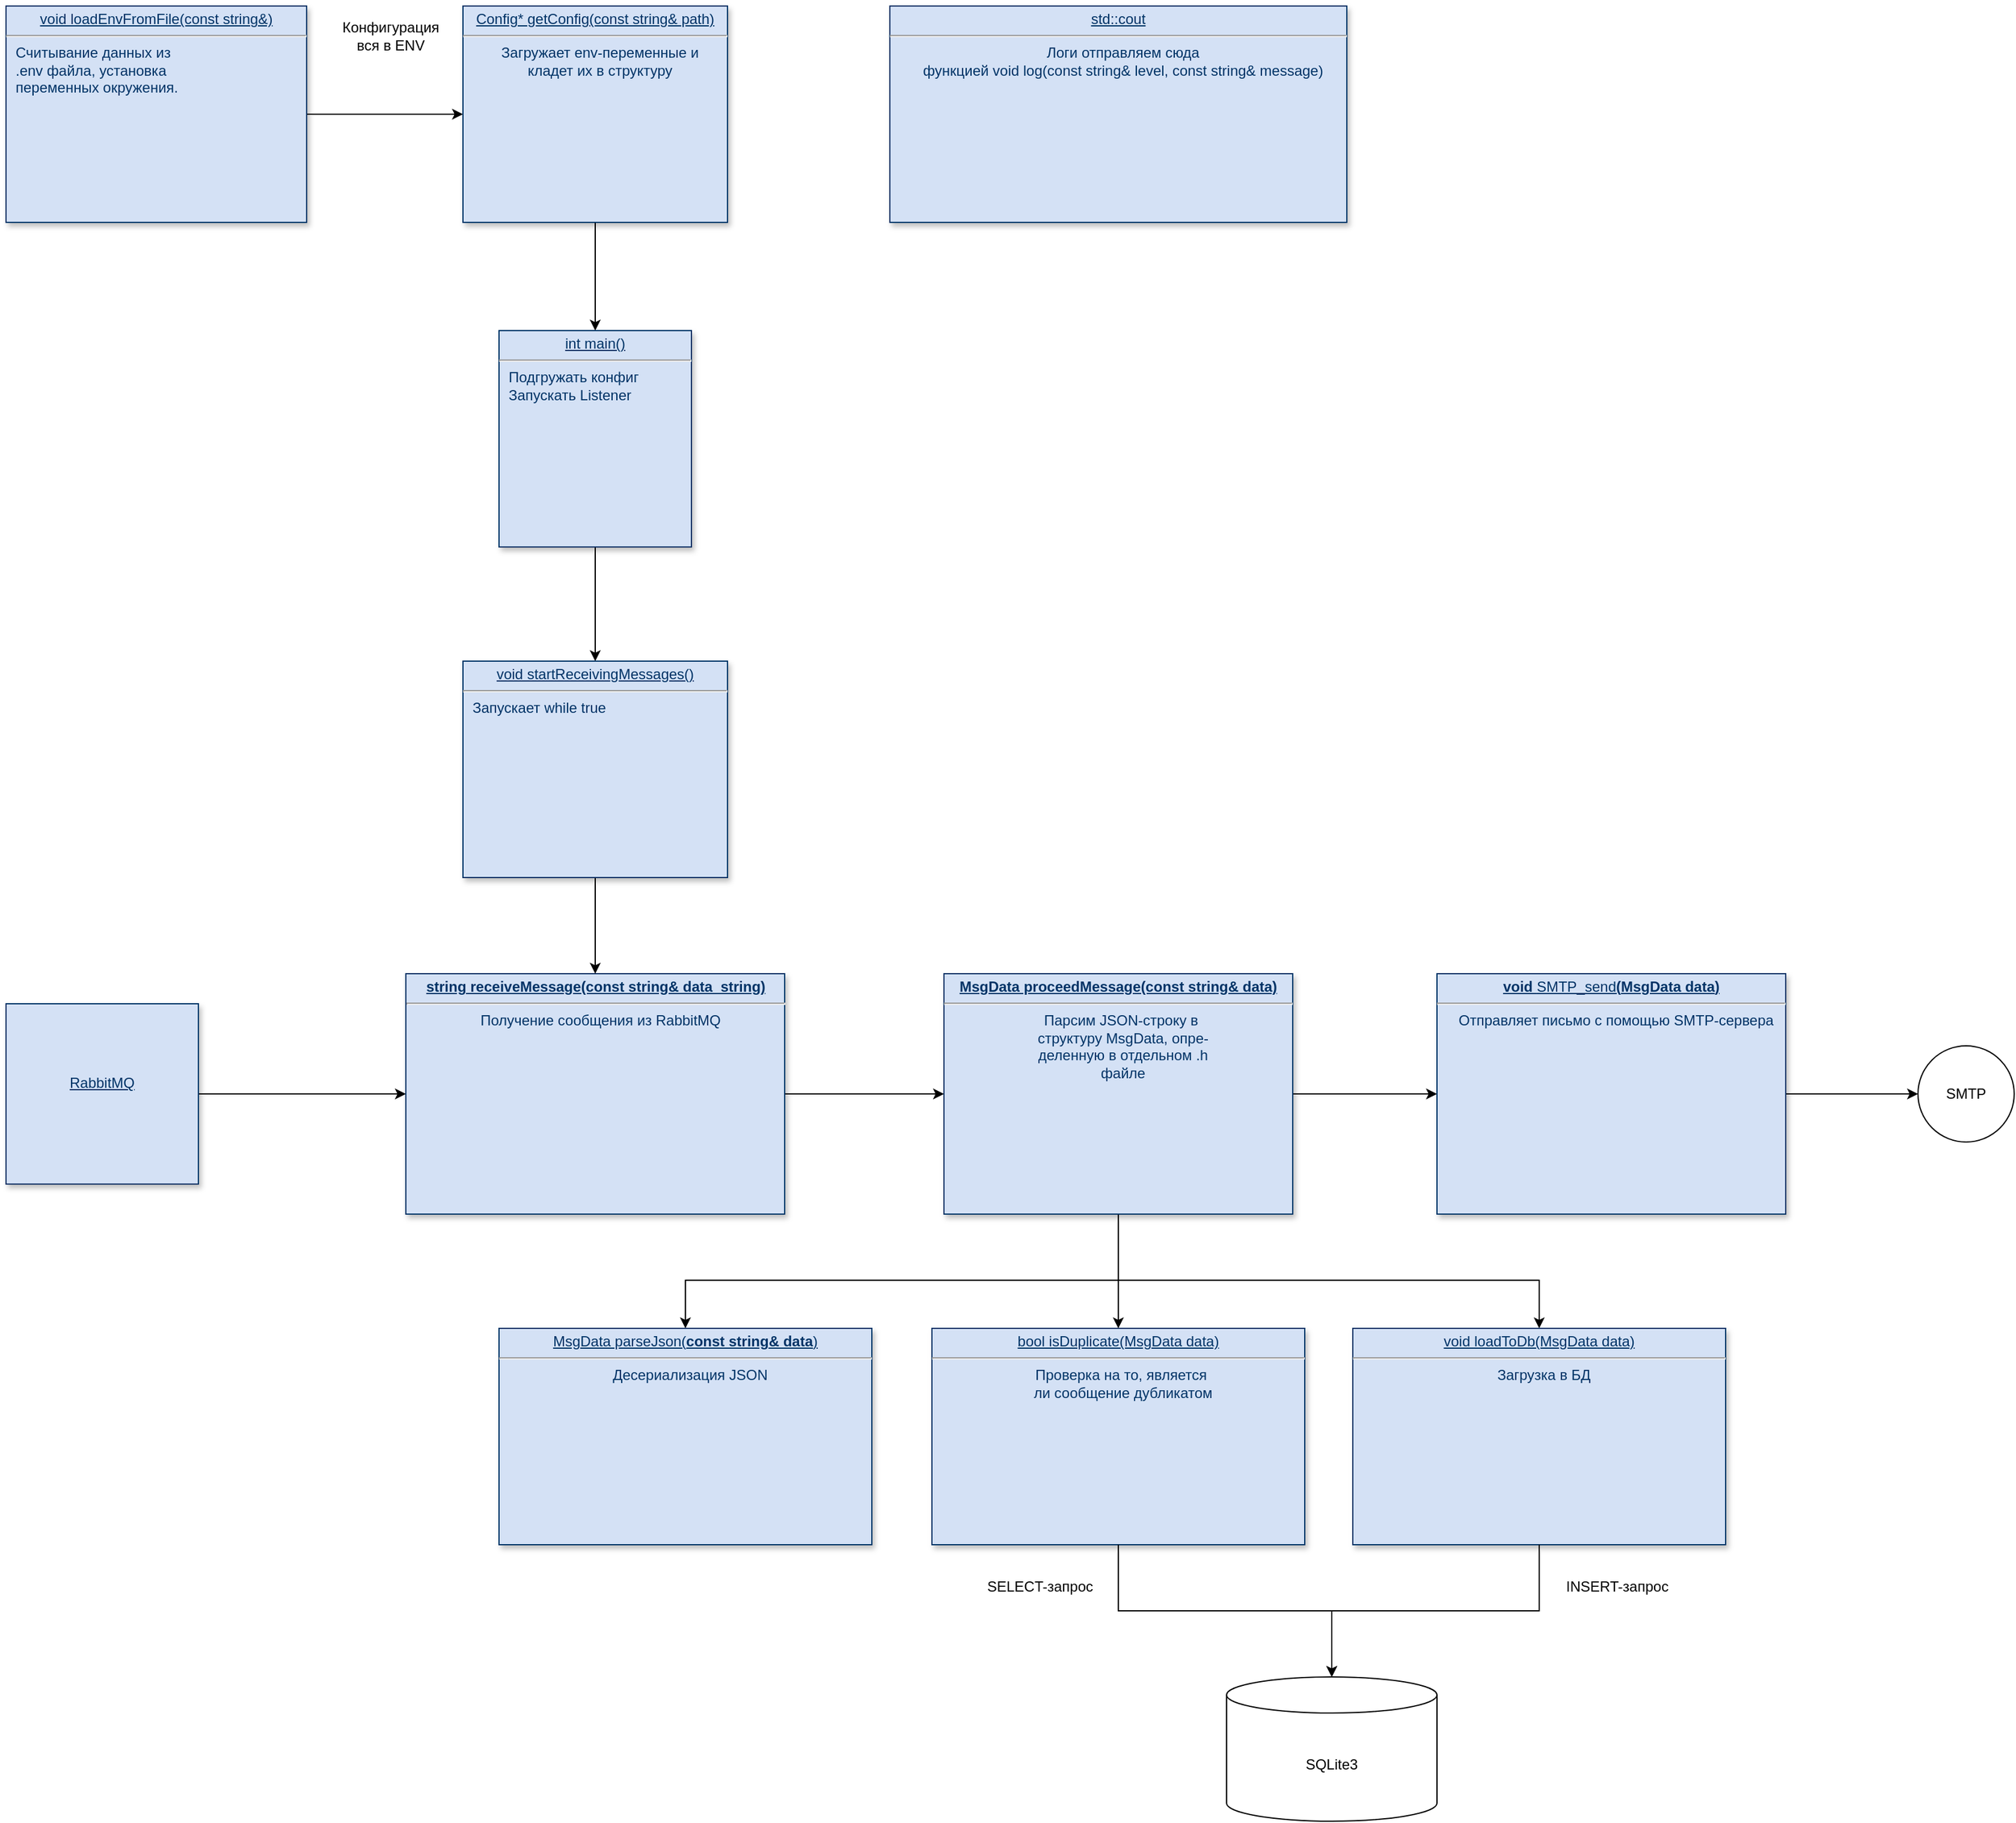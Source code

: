 <mxfile scale="1" border="0" version="26.1.1">
  <diagram name="Страница — 1" id="E7v-GTzRXnYgEKMbvD0S">
    <mxGraphModel dx="1507" dy="1955" grid="1" gridSize="10" guides="1" tooltips="1" connect="1" arrows="1" fold="1" page="1" pageScale="1" pageWidth="827" pageHeight="1169" math="0" shadow="0">
      <root>
        <mxCell id="0" />
        <mxCell id="1" parent="0" />
        <mxCell id="z5Z4VDHnnIjFjv3NGnk5-1" style="edgeStyle=orthogonalEdgeStyle;rounded=0;orthogonalLoop=1;jettySize=auto;html=1;entryX=0;entryY=0.5;entryDx=0;entryDy=0;exitX=1;exitY=0.5;exitDx=0;exitDy=0;" parent="1" source="z5Z4VDHnnIjFjv3NGnk5-2" target="z5Z4VDHnnIjFjv3NGnk5-10" edge="1">
          <mxGeometry relative="1" as="geometry">
            <mxPoint x="1011.92" y="228.0" as="targetPoint" />
            <mxPoint x="800.0" y="100" as="sourcePoint" />
          </mxGeometry>
        </mxCell>
        <mxCell id="z5Z4VDHnnIjFjv3NGnk5-2" value="&lt;p style=&quot;margin: 0px; margin-top: 4px; text-align: center; text-decoration: underline;&quot;&gt;void loadEnvFromFile(const string&amp;amp;)&lt;/p&gt;&lt;hr&gt;&lt;p style=&quot;margin: 0px; margin-left: 8px;&quot;&gt;Считывание данных из&amp;nbsp;&lt;/p&gt;&lt;p style=&quot;margin: 0px; margin-left: 8px;&quot;&gt;.env файла, установка&amp;nbsp;&lt;/p&gt;&lt;p style=&quot;margin: 0px; margin-left: 8px;&quot;&gt;переменных окружения.&lt;/p&gt;" style="verticalAlign=top;align=left;overflow=fill;fontSize=12;fontFamily=Helvetica;html=1;strokeColor=#003366;shadow=1;fillColor=#D4E1F5;fontColor=#003366" parent="1" vertex="1">
          <mxGeometry x="550" y="-100" width="250" height="180" as="geometry" />
        </mxCell>
        <mxCell id="S5xiMd7cjPqKOFFZwjy--3" style="edgeStyle=orthogonalEdgeStyle;rounded=0;orthogonalLoop=1;jettySize=auto;html=1;entryX=0;entryY=0.5;entryDx=0;entryDy=0;" edge="1" parent="1" source="z5Z4VDHnnIjFjv3NGnk5-3" target="z5Z4VDHnnIjFjv3NGnk5-5">
          <mxGeometry relative="1" as="geometry" />
        </mxCell>
        <mxCell id="z5Z4VDHnnIjFjv3NGnk5-3" value="&lt;p style=&quot;margin: 4px 0px 0px; text-decoration: underline;&quot;&gt;&lt;br&gt;&lt;/p&gt;&lt;p style=&quot;margin: 4px 0px 0px; text-decoration: underline;&quot;&gt;&lt;br&gt;&lt;/p&gt;&lt;p style=&quot;margin: 4px 0px 0px; text-decoration: underline;&quot;&gt;&lt;br&gt;&lt;/p&gt;&lt;p style=&quot;margin: 4px 0px 0px; text-decoration: underline;&quot;&gt;RabbitMQ&lt;/p&gt;" style="verticalAlign=top;align=center;overflow=fill;fontSize=12;fontFamily=Helvetica;html=1;strokeColor=#003366;shadow=1;fillColor=#D4E1F5;fontColor=#003366" parent="1" vertex="1">
          <mxGeometry x="550" y="730.0" width="160" height="150" as="geometry" />
        </mxCell>
        <mxCell id="z5Z4VDHnnIjFjv3NGnk5-4" style="edgeStyle=orthogonalEdgeStyle;rounded=0;orthogonalLoop=1;jettySize=auto;html=1;exitX=1;exitY=0.5;exitDx=0;exitDy=0;entryX=0;entryY=0.5;entryDx=0;entryDy=0;" parent="1" source="z5Z4VDHnnIjFjv3NGnk5-5" target="S5xiMd7cjPqKOFFZwjy--7" edge="1">
          <mxGeometry relative="1" as="geometry" />
        </mxCell>
        <mxCell id="z5Z4VDHnnIjFjv3NGnk5-5" value="&lt;p style=&quot;margin: 0px; margin-top: 4px; text-align: center; text-decoration: underline;&quot;&gt;&lt;b&gt;string receiveMessage(const string&amp;amp; data_string)&lt;/b&gt;&lt;/p&gt;&lt;hr&gt;&lt;p style=&quot;text-align: center; margin: 0px 0px 0px 8px;&quot;&gt;Получение сообщения из RabbitMQ&lt;/p&gt;" style="verticalAlign=top;align=left;overflow=fill;fontSize=12;fontFamily=Helvetica;html=1;strokeColor=#003366;shadow=1;fillColor=#D4E1F5;fontColor=#003366" parent="1" vertex="1">
          <mxGeometry x="882.5" y="705" width="315" height="200" as="geometry" />
        </mxCell>
        <mxCell id="z5Z4VDHnnIjFjv3NGnk5-9" style="edgeStyle=orthogonalEdgeStyle;rounded=0;orthogonalLoop=1;jettySize=auto;html=1;exitX=0.5;exitY=1;exitDx=0;exitDy=0;entryX=0.5;entryY=0;entryDx=0;entryDy=0;" parent="1" source="z5Z4VDHnnIjFjv3NGnk5-10" target="z5Z4VDHnnIjFjv3NGnk5-13" edge="1">
          <mxGeometry relative="1" as="geometry" />
        </mxCell>
        <mxCell id="z5Z4VDHnnIjFjv3NGnk5-10" value="&lt;p style=&quot;margin: 0px; margin-top: 4px; text-align: center; text-decoration: underline;&quot;&gt;Config* getConfig(const string&amp;amp; path)&lt;/p&gt;&lt;hr&gt;&lt;p style=&quot;text-align: center; margin: 0px 0px 0px 8px;&quot;&gt;Загружает env-переменные и&lt;/p&gt;&lt;p style=&quot;text-align: center; margin: 0px 0px 0px 8px;&quot;&gt;кладет их в структуру&lt;/p&gt;" style="verticalAlign=top;align=left;overflow=fill;fontSize=12;fontFamily=Helvetica;html=1;strokeColor=#003366;shadow=1;fillColor=#D4E1F5;fontColor=#003366" parent="1" vertex="1">
          <mxGeometry x="930.0" y="-100" width="220" height="180" as="geometry" />
        </mxCell>
        <mxCell id="S5xiMd7cjPqKOFFZwjy--5" style="edgeStyle=orthogonalEdgeStyle;rounded=0;orthogonalLoop=1;jettySize=auto;html=1;entryX=0.5;entryY=0;entryDx=0;entryDy=0;" edge="1" parent="1" source="z5Z4VDHnnIjFjv3NGnk5-13" target="S5xiMd7cjPqKOFFZwjy--4">
          <mxGeometry relative="1" as="geometry" />
        </mxCell>
        <mxCell id="z5Z4VDHnnIjFjv3NGnk5-13" value="&lt;p style=&quot;margin: 0px; margin-top: 4px; text-align: center; text-decoration: underline;&quot;&gt;int main()&lt;/p&gt;&lt;hr&gt;&lt;p style=&quot;margin: 0px; margin-left: 8px;&quot;&gt;Подгружать конфиг&lt;/p&gt;&lt;p style=&quot;margin: 0px; margin-left: 8px;&quot;&gt;Запускать Listener&lt;/p&gt;" style="verticalAlign=top;align=left;overflow=fill;fontSize=12;fontFamily=Helvetica;html=1;strokeColor=#003366;shadow=1;fillColor=#D4E1F5;fontColor=#003366" parent="1" vertex="1">
          <mxGeometry x="960.0" y="170" width="160.0" height="180" as="geometry" />
        </mxCell>
        <mxCell id="z5Z4VDHnnIjFjv3NGnk5-15" value="&lt;p style=&quot;margin: 0px; margin-top: 4px; text-align: center; text-decoration: underline;&quot;&gt;bool isDuplicate(MsgData&amp;nbsp;data)&lt;/p&gt;&lt;hr&gt;&lt;p style=&quot;text-align: center; margin: 0px 0px 0px 8px;&quot;&gt;Проверка на то, является&amp;nbsp;&lt;/p&gt;&lt;p style=&quot;text-align: center; margin: 0px 0px 0px 8px;&quot;&gt;ли сообщение дубликатом&lt;/p&gt;" style="verticalAlign=top;align=left;overflow=fill;fontSize=12;fontFamily=Helvetica;html=1;strokeColor=#003366;shadow=1;fillColor=#D4E1F5;fontColor=#003366" parent="1" vertex="1">
          <mxGeometry x="1320.0" y="1000" width="310" height="180" as="geometry" />
        </mxCell>
        <mxCell id="z5Z4VDHnnIjFjv3NGnk5-17" value="&lt;p style=&quot;margin: 0px; margin-top: 4px; text-align: center; text-decoration: underline;&quot;&gt;std::cout&lt;/p&gt;&lt;hr&gt;&lt;p style=&quot;text-align: center; margin: 0px 0px 0px 8px;&quot;&gt;Логи отправляем сюда&lt;/p&gt;&lt;p style=&quot;text-align: center; margin: 0px 0px 0px 8px;&quot;&gt;функцией void log(const string&amp;amp; level, const string&amp;amp; message)&lt;/p&gt;" style="verticalAlign=top;align=left;overflow=fill;fontSize=12;fontFamily=Helvetica;html=1;strokeColor=#003366;shadow=1;fillColor=#D4E1F5;fontColor=#003366" parent="1" vertex="1">
          <mxGeometry x="1285.0" y="-100" width="380" height="180" as="geometry" />
        </mxCell>
        <mxCell id="S5xiMd7cjPqKOFFZwjy--2" value="Конфигурация вся в ENV" style="text;html=1;align=center;verticalAlign=middle;whiteSpace=wrap;rounded=0;" vertex="1" parent="1">
          <mxGeometry x="840" y="-90" width="60" height="30" as="geometry" />
        </mxCell>
        <mxCell id="S5xiMd7cjPqKOFFZwjy--6" style="edgeStyle=orthogonalEdgeStyle;rounded=0;orthogonalLoop=1;jettySize=auto;html=1;entryX=0.5;entryY=0;entryDx=0;entryDy=0;" edge="1" parent="1" source="S5xiMd7cjPqKOFFZwjy--4" target="z5Z4VDHnnIjFjv3NGnk5-5">
          <mxGeometry relative="1" as="geometry" />
        </mxCell>
        <mxCell id="S5xiMd7cjPqKOFFZwjy--4" value="&lt;p style=&quot;margin: 0px; margin-top: 4px; text-align: center; text-decoration: underline;&quot;&gt;void startReceivingMessages()&lt;/p&gt;&lt;hr&gt;&lt;p style=&quot;margin: 0px; margin-left: 8px;&quot;&gt;Запускает while true&lt;/p&gt;" style="verticalAlign=top;align=left;overflow=fill;fontSize=12;fontFamily=Helvetica;html=1;strokeColor=#003366;shadow=1;fillColor=#D4E1F5;fontColor=#003366" vertex="1" parent="1">
          <mxGeometry x="930" y="445" width="220" height="180" as="geometry" />
        </mxCell>
        <mxCell id="S5xiMd7cjPqKOFFZwjy--10" style="edgeStyle=orthogonalEdgeStyle;rounded=0;orthogonalLoop=1;jettySize=auto;html=1;entryX=0.5;entryY=0;entryDx=0;entryDy=0;" edge="1" parent="1" source="S5xiMd7cjPqKOFFZwjy--7" target="S5xiMd7cjPqKOFFZwjy--9">
          <mxGeometry relative="1" as="geometry">
            <Array as="points">
              <mxPoint x="1475" y="960" />
              <mxPoint x="1115" y="960" />
            </Array>
          </mxGeometry>
        </mxCell>
        <mxCell id="S5xiMd7cjPqKOFFZwjy--12" style="edgeStyle=orthogonalEdgeStyle;rounded=0;orthogonalLoop=1;jettySize=auto;html=1;entryX=0.5;entryY=0;entryDx=0;entryDy=0;" edge="1" parent="1" source="S5xiMd7cjPqKOFFZwjy--7" target="z5Z4VDHnnIjFjv3NGnk5-15">
          <mxGeometry relative="1" as="geometry" />
        </mxCell>
        <mxCell id="S5xiMd7cjPqKOFFZwjy--15" style="edgeStyle=orthogonalEdgeStyle;rounded=0;orthogonalLoop=1;jettySize=auto;html=1;entryX=0.5;entryY=0;entryDx=0;entryDy=0;" edge="1" parent="1" source="S5xiMd7cjPqKOFFZwjy--7" target="S5xiMd7cjPqKOFFZwjy--14">
          <mxGeometry relative="1" as="geometry">
            <Array as="points">
              <mxPoint x="1475" y="960" />
              <mxPoint x="1825" y="960" />
            </Array>
          </mxGeometry>
        </mxCell>
        <mxCell id="S5xiMd7cjPqKOFFZwjy--22" style="edgeStyle=orthogonalEdgeStyle;rounded=0;orthogonalLoop=1;jettySize=auto;html=1;entryX=0;entryY=0.5;entryDx=0;entryDy=0;" edge="1" parent="1" source="S5xiMd7cjPqKOFFZwjy--7" target="S5xiMd7cjPqKOFFZwjy--21">
          <mxGeometry relative="1" as="geometry" />
        </mxCell>
        <mxCell id="S5xiMd7cjPqKOFFZwjy--7" value="&lt;p style=&quot;margin: 0px; margin-top: 4px; text-align: center; text-decoration: underline;&quot;&gt;&lt;b&gt;MsgData proceedMessage(const string&amp;amp; data)&lt;/b&gt;&lt;/p&gt;&lt;hr&gt;&lt;p style=&quot;text-align: center; margin: 0px 0px 0px 8px;&quot;&gt;Парсим JSON-строку в&amp;nbsp;&lt;/p&gt;&lt;p style=&quot;text-align: center; margin: 0px 0px 0px 8px;&quot;&gt;структуру MsgData, опре-&lt;/p&gt;&lt;p style=&quot;text-align: center; margin: 0px 0px 0px 8px;&quot;&gt;деленную в отдельном .h&lt;/p&gt;&lt;p style=&quot;text-align: center; margin: 0px 0px 0px 8px;&quot;&gt;файле&lt;/p&gt;" style="verticalAlign=top;align=left;overflow=fill;fontSize=12;fontFamily=Helvetica;html=1;strokeColor=#003366;shadow=1;fillColor=#D4E1F5;fontColor=#003366" vertex="1" parent="1">
          <mxGeometry x="1330.0" y="705" width="290" height="200" as="geometry" />
        </mxCell>
        <mxCell id="S5xiMd7cjPqKOFFZwjy--9" value="&lt;p style=&quot;margin: 0px; margin-top: 4px; text-align: center; text-decoration: underline;&quot;&gt;MsgData parseJson(&lt;b&gt;const string&amp;amp; data&lt;/b&gt;)&lt;/p&gt;&lt;hr&gt;&lt;p style=&quot;text-align: center; margin: 0px 0px 0px 8px;&quot;&gt;Десериализация JSON&lt;/p&gt;" style="verticalAlign=top;align=left;overflow=fill;fontSize=12;fontFamily=Helvetica;html=1;strokeColor=#003366;shadow=1;fillColor=#D4E1F5;fontColor=#003366" vertex="1" parent="1">
          <mxGeometry x="960.0" y="1000" width="310" height="180" as="geometry" />
        </mxCell>
        <mxCell id="S5xiMd7cjPqKOFFZwjy--14" value="&lt;p style=&quot;margin: 0px; margin-top: 4px; text-align: center; text-decoration: underline;&quot;&gt;void loadToDb(MsgData&amp;nbsp;data)&lt;/p&gt;&lt;hr&gt;&lt;p style=&quot;text-align: center; margin: 0px 0px 0px 8px;&quot;&gt;Загрузка в БД&lt;/p&gt;" style="verticalAlign=top;align=left;overflow=fill;fontSize=12;fontFamily=Helvetica;html=1;strokeColor=#003366;shadow=1;fillColor=#D4E1F5;fontColor=#003366" vertex="1" parent="1">
          <mxGeometry x="1670.0" y="1000" width="310" height="180" as="geometry" />
        </mxCell>
        <mxCell id="S5xiMd7cjPqKOFFZwjy--16" value="SQLite3" style="shape=cylinder3;whiteSpace=wrap;html=1;boundedLbl=1;backgroundOutline=1;size=15;" vertex="1" parent="1">
          <mxGeometry x="1565" y="1290" width="175" height="120" as="geometry" />
        </mxCell>
        <mxCell id="S5xiMd7cjPqKOFFZwjy--17" style="edgeStyle=orthogonalEdgeStyle;rounded=0;orthogonalLoop=1;jettySize=auto;html=1;entryX=0.5;entryY=0;entryDx=0;entryDy=0;entryPerimeter=0;" edge="1" parent="1" source="S5xiMd7cjPqKOFFZwjy--14" target="S5xiMd7cjPqKOFFZwjy--16">
          <mxGeometry relative="1" as="geometry" />
        </mxCell>
        <mxCell id="S5xiMd7cjPqKOFFZwjy--18" value="INSERT-запрос" style="text;html=1;align=center;verticalAlign=middle;whiteSpace=wrap;rounded=0;" vertex="1" parent="1">
          <mxGeometry x="1830" y="1200" width="120" height="30" as="geometry" />
        </mxCell>
        <mxCell id="S5xiMd7cjPqKOFFZwjy--19" style="edgeStyle=orthogonalEdgeStyle;rounded=0;orthogonalLoop=1;jettySize=auto;html=1;entryX=0.5;entryY=0;entryDx=0;entryDy=0;entryPerimeter=0;" edge="1" parent="1" source="z5Z4VDHnnIjFjv3NGnk5-15" target="S5xiMd7cjPqKOFFZwjy--16">
          <mxGeometry relative="1" as="geometry" />
        </mxCell>
        <mxCell id="S5xiMd7cjPqKOFFZwjy--20" value="SELECT-запрос" style="text;html=1;align=center;verticalAlign=middle;whiteSpace=wrap;rounded=0;" vertex="1" parent="1">
          <mxGeometry x="1350" y="1200" width="120" height="30" as="geometry" />
        </mxCell>
        <mxCell id="S5xiMd7cjPqKOFFZwjy--23" style="edgeStyle=orthogonalEdgeStyle;rounded=0;orthogonalLoop=1;jettySize=auto;html=1;" edge="1" parent="1" source="S5xiMd7cjPqKOFFZwjy--21">
          <mxGeometry relative="1" as="geometry">
            <mxPoint x="2140" y="805" as="targetPoint" />
          </mxGeometry>
        </mxCell>
        <mxCell id="S5xiMd7cjPqKOFFZwjy--21" value="&lt;p style=&quot;margin: 0px; margin-top: 4px; text-align: center; text-decoration: underline;&quot;&gt;&lt;b&gt;void&amp;nbsp;&lt;/b&gt;SMTP_send&lt;b&gt;(&lt;/b&gt;&lt;b&gt;MsgData&amp;nbsp;data&lt;/b&gt;&lt;b&gt;)&lt;/b&gt;&lt;/p&gt;&lt;hr&gt;&lt;p style=&quot;text-align: center; margin: 0px 0px 0px 8px;&quot;&gt;Отправляет письмо с помощью SMTP-сервера&lt;/p&gt;" style="verticalAlign=top;align=left;overflow=fill;fontSize=12;fontFamily=Helvetica;html=1;strokeColor=#003366;shadow=1;fillColor=#D4E1F5;fontColor=#003366" vertex="1" parent="1">
          <mxGeometry x="1740.0" y="705" width="290" height="200" as="geometry" />
        </mxCell>
        <mxCell id="S5xiMd7cjPqKOFFZwjy--24" value="SMTP" style="ellipse;whiteSpace=wrap;html=1;aspect=fixed;" vertex="1" parent="1">
          <mxGeometry x="2140" y="765" width="80" height="80" as="geometry" />
        </mxCell>
      </root>
    </mxGraphModel>
  </diagram>
</mxfile>
